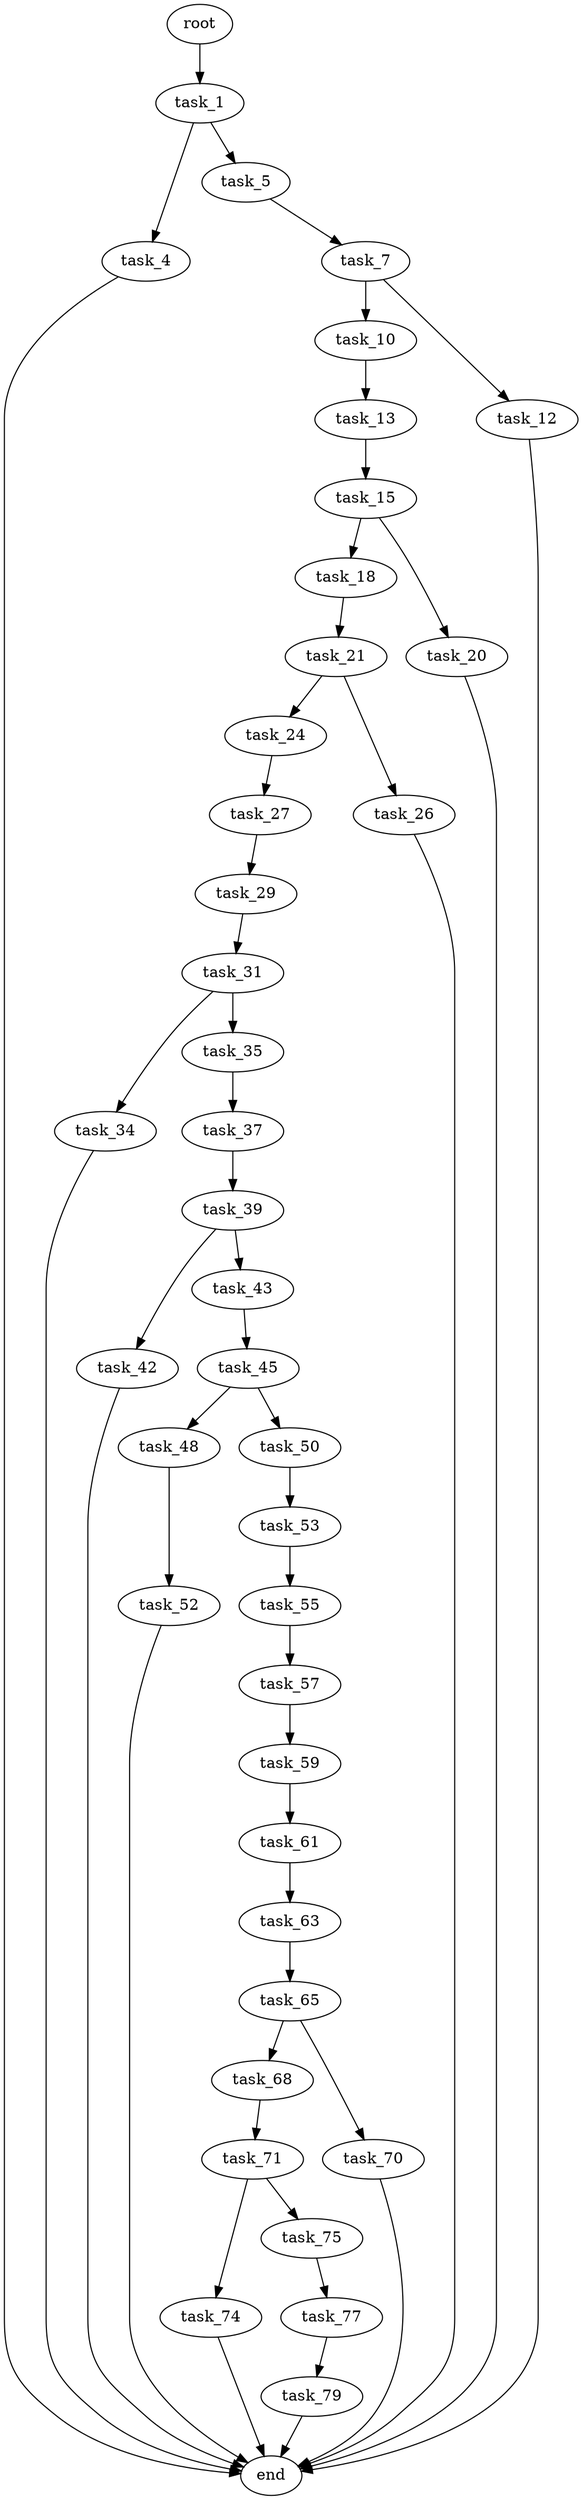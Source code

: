 digraph G {
  root [size="0.000000"];
  task_1 [size="37339976899.000000"];
  task_4 [size="543585097593.000000"];
  task_5 [size="368293445632.000000"];
  end [size="0.000000"];
  task_7 [size="447699922688.000000"];
  task_10 [size="105369486372.000000"];
  task_12 [size="166494732689.000000"];
  task_13 [size="255086898626.000000"];
  task_15 [size="51056474136.000000"];
  task_18 [size="549755813888.000000"];
  task_20 [size="42561472382.000000"];
  task_21 [size="14526987368.000000"];
  task_24 [size="15209382850.000000"];
  task_26 [size="12675619369.000000"];
  task_27 [size="8589934592.000000"];
  task_29 [size="26415626066.000000"];
  task_31 [size="15041823687.000000"];
  task_34 [size="139630415928.000000"];
  task_35 [size="14460047108.000000"];
  task_37 [size="27077554991.000000"];
  task_39 [size="685208788035.000000"];
  task_42 [size="943424468.000000"];
  task_43 [size="27846226848.000000"];
  task_45 [size="8077308958.000000"];
  task_48 [size="23011744422.000000"];
  task_50 [size="134217728000.000000"];
  task_52 [size="8589934592.000000"];
  task_53 [size="28991029248.000000"];
  task_55 [size="231928233984.000000"];
  task_57 [size="231928233984.000000"];
  task_59 [size="134217728000.000000"];
  task_61 [size="214242583204.000000"];
  task_63 [size="490897167890.000000"];
  task_65 [size="351543028142.000000"];
  task_68 [size="191925037020.000000"];
  task_70 [size="178524796656.000000"];
  task_71 [size="6680129688.000000"];
  task_74 [size="21840918606.000000"];
  task_75 [size="1073741824000.000000"];
  task_77 [size="5856132535.000000"];
  task_79 [size="782757789696.000000"];

  root -> task_1 [size="1.000000"];
  task_1 -> task_4 [size="679477248.000000"];
  task_1 -> task_5 [size="679477248.000000"];
  task_4 -> end [size="1.000000"];
  task_5 -> task_7 [size="411041792.000000"];
  task_7 -> task_10 [size="301989888.000000"];
  task_7 -> task_12 [size="301989888.000000"];
  task_10 -> task_13 [size="134217728.000000"];
  task_12 -> end [size="1.000000"];
  task_13 -> task_15 [size="411041792.000000"];
  task_15 -> task_18 [size="134217728.000000"];
  task_15 -> task_20 [size="134217728.000000"];
  task_18 -> task_21 [size="536870912.000000"];
  task_20 -> end [size="1.000000"];
  task_21 -> task_24 [size="679477248.000000"];
  task_21 -> task_26 [size="679477248.000000"];
  task_24 -> task_27 [size="536870912.000000"];
  task_26 -> end [size="1.000000"];
  task_27 -> task_29 [size="33554432.000000"];
  task_29 -> task_31 [size="536870912.000000"];
  task_31 -> task_34 [size="33554432.000000"];
  task_31 -> task_35 [size="33554432.000000"];
  task_34 -> end [size="1.000000"];
  task_35 -> task_37 [size="75497472.000000"];
  task_37 -> task_39 [size="33554432.000000"];
  task_39 -> task_42 [size="679477248.000000"];
  task_39 -> task_43 [size="679477248.000000"];
  task_42 -> end [size="1.000000"];
  task_43 -> task_45 [size="679477248.000000"];
  task_45 -> task_48 [size="134217728.000000"];
  task_45 -> task_50 [size="134217728.000000"];
  task_48 -> task_52 [size="838860800.000000"];
  task_50 -> task_53 [size="209715200.000000"];
  task_52 -> end [size="1.000000"];
  task_53 -> task_55 [size="75497472.000000"];
  task_55 -> task_57 [size="301989888.000000"];
  task_57 -> task_59 [size="301989888.000000"];
  task_59 -> task_61 [size="209715200.000000"];
  task_61 -> task_63 [size="536870912.000000"];
  task_63 -> task_65 [size="679477248.000000"];
  task_65 -> task_68 [size="301989888.000000"];
  task_65 -> task_70 [size="301989888.000000"];
  task_68 -> task_71 [size="134217728.000000"];
  task_70 -> end [size="1.000000"];
  task_71 -> task_74 [size="411041792.000000"];
  task_71 -> task_75 [size="411041792.000000"];
  task_74 -> end [size="1.000000"];
  task_75 -> task_77 [size="838860800.000000"];
  task_77 -> task_79 [size="134217728.000000"];
  task_79 -> end [size="1.000000"];
}
